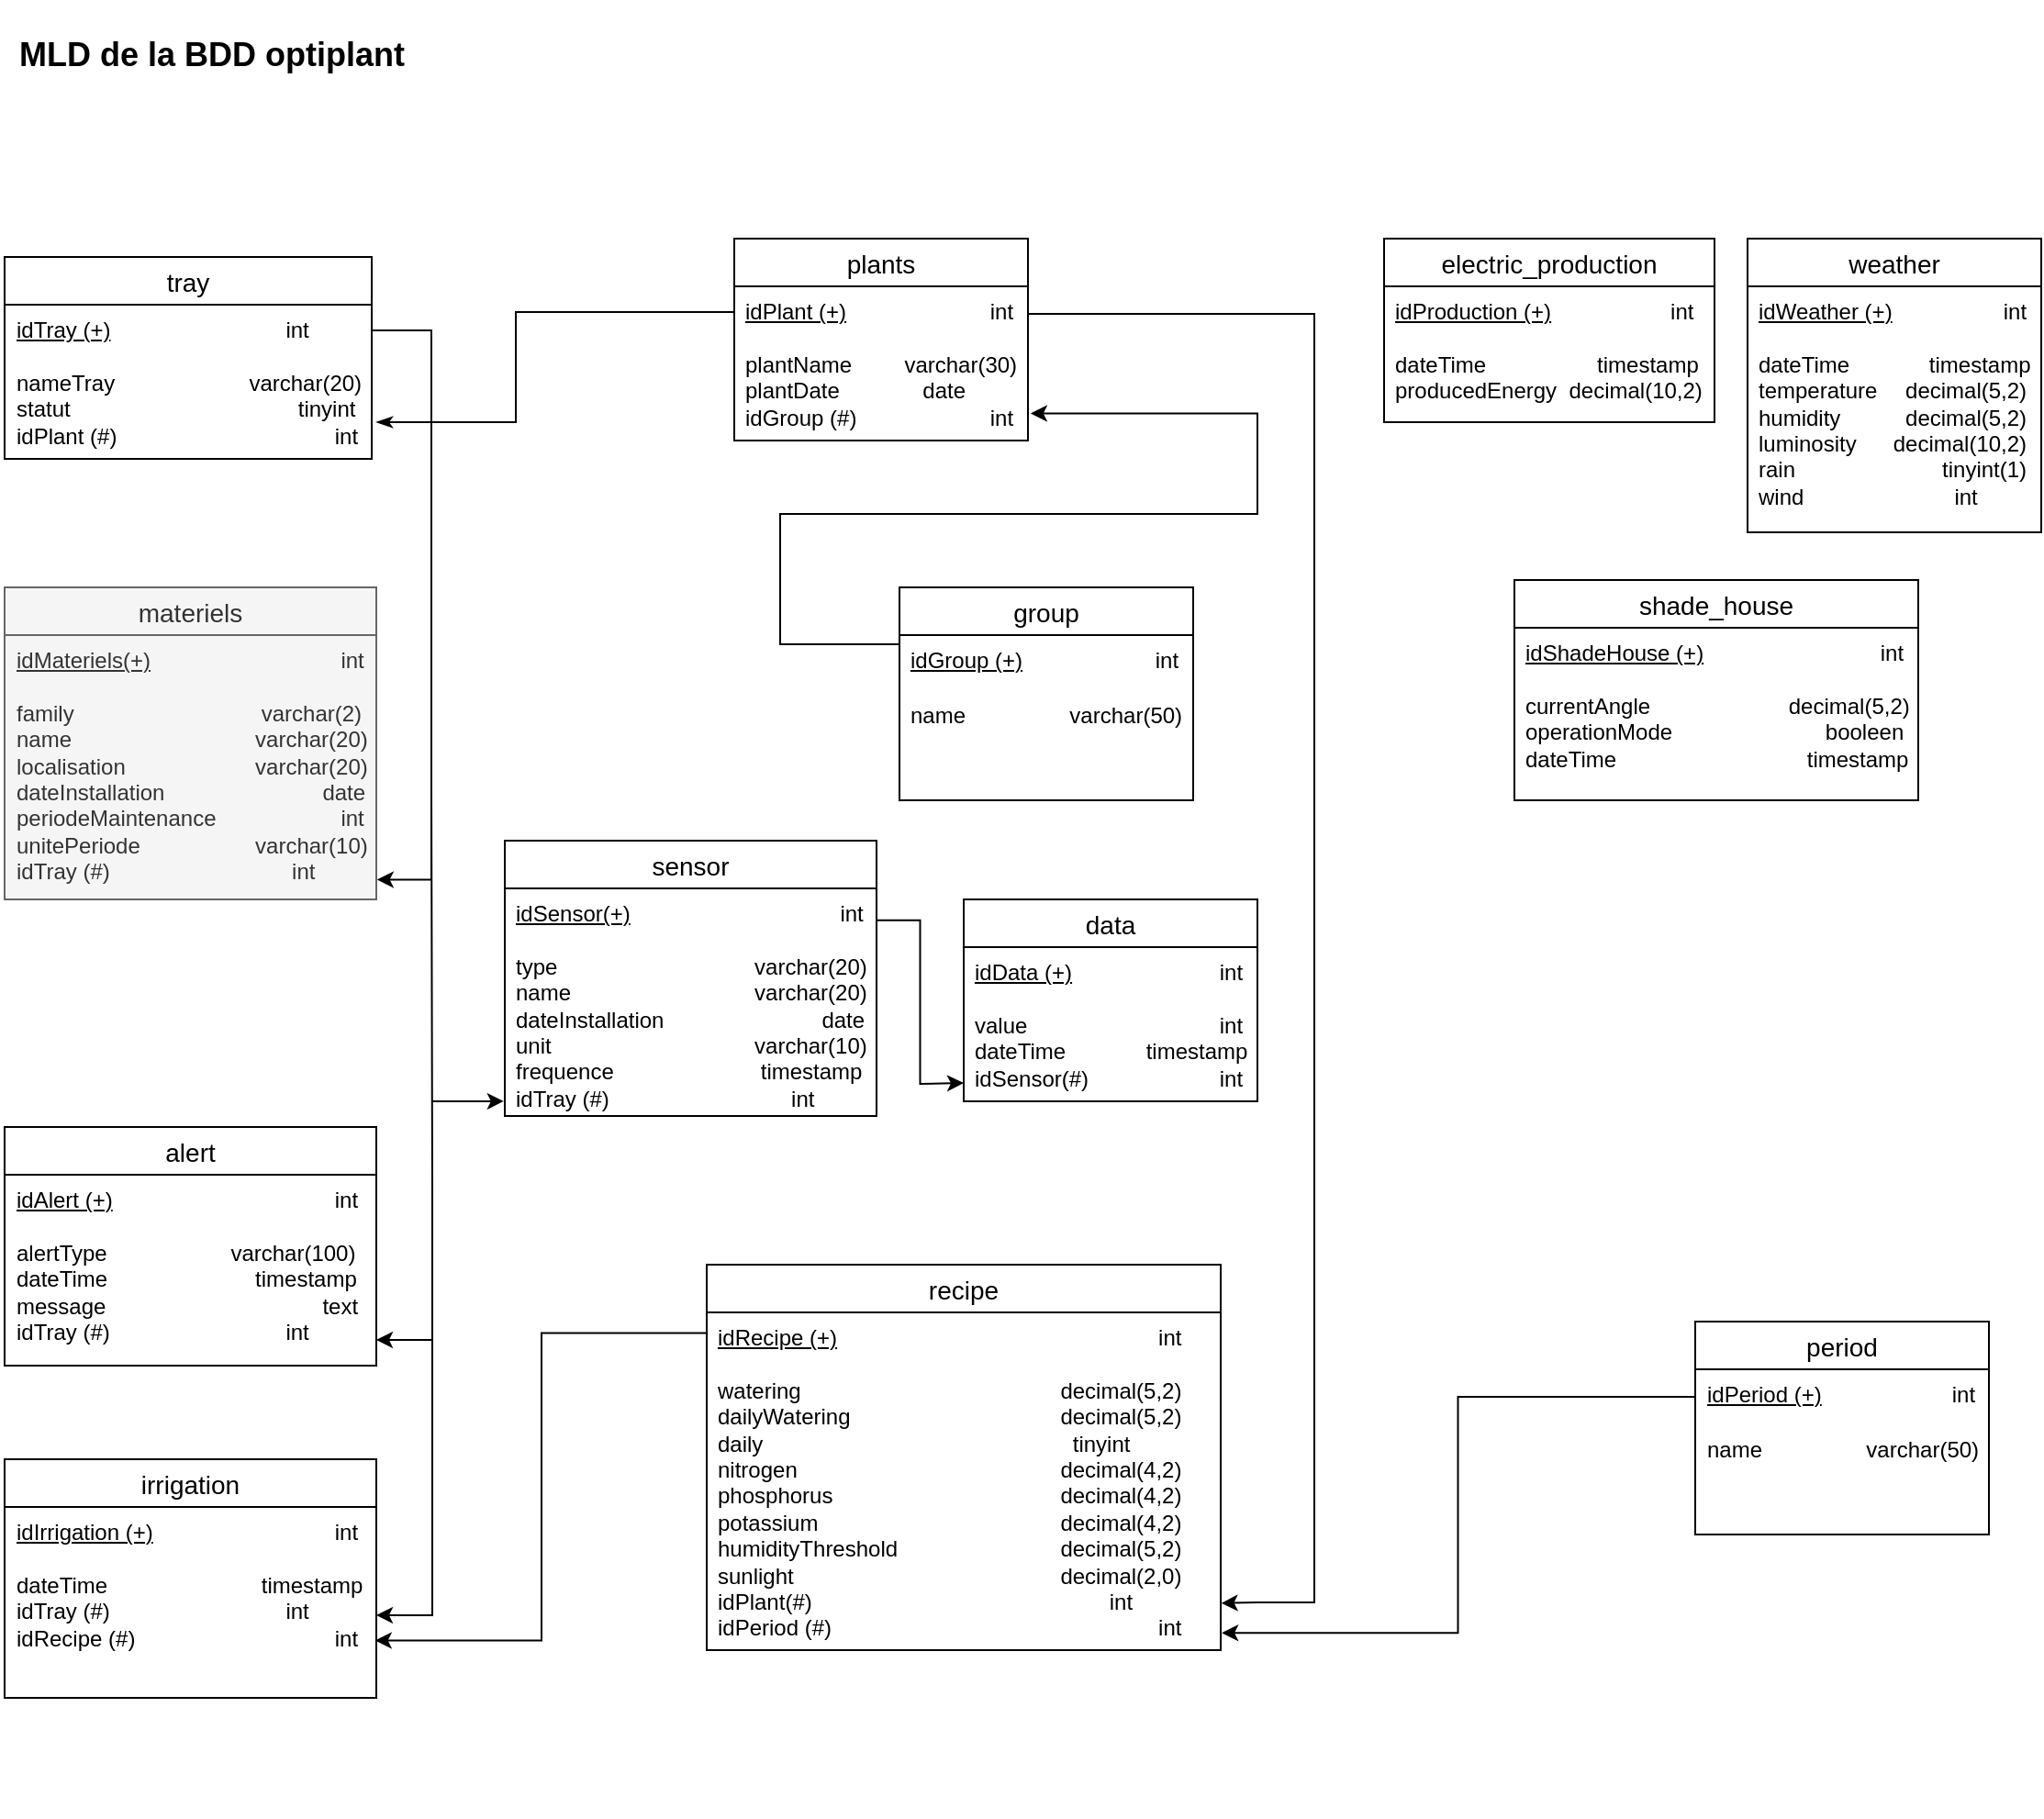 <mxfile version="26.0.16">
  <diagram id="C5RBs43oDa-KdzZeNtuy" name="Page-1">
    <mxGraphModel dx="1838" dy="907" grid="1" gridSize="10" guides="1" tooltips="1" connect="1" arrows="1" fold="1" page="1" pageScale="1" pageWidth="1169" pageHeight="1654" math="0" shadow="0">
      <root>
        <mxCell id="WIyWlLk6GJQsqaUBKTNV-0" />
        <mxCell id="WIyWlLk6GJQsqaUBKTNV-1" parent="WIyWlLk6GJQsqaUBKTNV-0" />
        <mxCell id="0RJFwm6MSFstVG_xr5MZ-1" value="tray" style="swimlane;fontStyle=0;childLayout=stackLayout;horizontal=1;startSize=26;horizontalStack=0;resizeParent=1;resizeParentMax=0;resizeLast=0;collapsible=1;marginBottom=0;align=center;fontSize=14;" parent="WIyWlLk6GJQsqaUBKTNV-1" vertex="1">
          <mxGeometry x="17.5" y="140" width="200" height="110" as="geometry" />
        </mxCell>
        <mxCell id="0RJFwm6MSFstVG_xr5MZ-2" value="&lt;div&gt;&lt;u&gt;idTray (+)&lt;/u&gt;&lt;span style=&quot;white-space: pre;&quot;&gt;&#x9;&lt;/span&gt;&lt;span style=&quot;white-space: pre;&quot;&gt;&#x9;&lt;/span&gt;&lt;span style=&quot;white-space: pre;&quot;&gt;&#x9;&lt;/span&gt;&amp;nbsp;&amp;nbsp;&amp;nbsp;&amp;nbsp;&amp;nbsp;&amp;nbsp;&amp;nbsp;&amp;nbsp;&amp;nbsp; &amp;nbsp; int&lt;br&gt;&lt;/div&gt;&lt;div&gt;&lt;br&gt;&lt;/div&gt;&lt;div&gt;nameTray&lt;span style=&quot;white-space: pre;&quot;&gt;&lt;span style=&quot;white-space: pre;&quot;&gt;&#x9;&lt;/span&gt;              varchar(20)&lt;/span&gt;&lt;/div&gt;&lt;div&gt;&lt;span style=&quot;white-space: pre;&quot;&gt;statut&lt;span style=&quot;white-space: pre;&quot;&gt;&#x9;&lt;/span&gt;&lt;span style=&quot;white-space: pre;&quot;&gt;&#x9;&lt;/span&gt;&lt;span style=&quot;white-space: pre;&quot;&gt;&#x9;&lt;/span&gt;              tinyint&lt;br&gt;&lt;/span&gt;&lt;/div&gt;&lt;div&gt;idPlant (#)&lt;span style=&quot;white-space: pre;&quot;&gt;&#x9;&lt;/span&gt;&lt;span style=&quot;white-space: pre;&quot;&gt;&#x9;&lt;/span&gt;&lt;span style=&quot;white-space: pre;&quot;&gt;&#x9;&lt;/span&gt;&lt;span style=&quot;white-space: pre;&quot;&gt;&#x9;&lt;/span&gt;&amp;nbsp;&amp;nbsp;&amp;nbsp; int&lt;br&gt;&lt;/div&gt;&lt;div&gt;&lt;br&gt;&lt;/div&gt;" style="text;strokeColor=none;fillColor=none;spacingLeft=4;spacingRight=4;overflow=hidden;rotatable=0;points=[[0,0.5],[1,0.5]];portConstraint=eastwest;fontSize=12;whiteSpace=wrap;html=1;" parent="0RJFwm6MSFstVG_xr5MZ-1" vertex="1">
          <mxGeometry y="26" width="200" height="84" as="geometry" />
        </mxCell>
        <mxCell id="0RJFwm6MSFstVG_xr5MZ-3" value="plants" style="swimlane;fontStyle=0;childLayout=stackLayout;horizontal=1;startSize=26;horizontalStack=0;resizeParent=1;resizeParentMax=0;resizeLast=0;collapsible=1;marginBottom=0;align=center;fontSize=14;" parent="WIyWlLk6GJQsqaUBKTNV-1" vertex="1">
          <mxGeometry x="415" y="130" width="160" height="110" as="geometry">
            <mxRectangle x="380" y="360" width="90" height="30" as="alternateBounds" />
          </mxGeometry>
        </mxCell>
        <mxCell id="0RJFwm6MSFstVG_xr5MZ-4" value="&lt;div&gt;&lt;u&gt;idPlant (+)&lt;/u&gt;&lt;span style=&quot;white-space: pre;&quot;&gt;&#x9;&lt;/span&gt;&lt;span style=&quot;white-space: pre;&quot;&gt;&#x9;&lt;/span&gt;&lt;span style=&quot;white-space: pre;&quot;&gt;&#x9;&lt;/span&gt;int&lt;u&gt;&lt;br&gt;&lt;/u&gt;&lt;/div&gt;&lt;div&gt;&lt;br&gt;&lt;/div&gt;&lt;div&gt;plantName&lt;span style=&quot;white-space: pre;&quot;&gt;&#x9;&lt;/span&gt;&amp;nbsp; &lt;span style=&quot;white-space: pre;&quot;&gt;varchar(30)&lt;/span&gt;&lt;/div&gt;&lt;div&gt;plantDate&lt;span style=&quot;white-space: pre;&quot;&gt;&#x9;&lt;/span&gt;&lt;span style=&quot;white-space: pre;&quot;&gt;&#x9;&lt;/span&gt;&amp;nbsp;&amp;nbsp;&amp;nbsp;&amp;nbsp; date&lt;/div&gt;&lt;div&gt;idGroup (#)&lt;span style=&quot;white-space: pre;&quot;&gt;&#x9;&lt;/span&gt;&amp;nbsp;&amp;nbsp;&amp;nbsp;&amp;nbsp;&amp;nbsp;&amp;nbsp; &lt;span style=&quot;white-space: pre;&quot;&gt;&#x9;&lt;/span&gt;&amp;nbsp;&amp;nbsp;&amp;nbsp;&amp;nbsp;&amp;nbsp;&amp;nbsp;&amp;nbsp; int&lt;/div&gt;" style="text;strokeColor=none;fillColor=none;spacingLeft=4;spacingRight=4;overflow=hidden;rotatable=0;points=[[0,0.5],[1,0.5]];portConstraint=eastwest;fontSize=12;whiteSpace=wrap;html=1;" parent="0RJFwm6MSFstVG_xr5MZ-3" vertex="1">
          <mxGeometry y="26" width="160" height="84" as="geometry" />
        </mxCell>
        <mxCell id="0RJFwm6MSFstVG_xr5MZ-5" value="" style="endArrow=classicThin;html=1;rounded=0;endFill=1;edgeStyle=orthogonalEdgeStyle;" parent="WIyWlLk6GJQsqaUBKTNV-1" edge="1">
          <mxGeometry relative="1" as="geometry">
            <mxPoint x="415" y="170" as="sourcePoint" />
            <mxPoint x="220" y="230" as="targetPoint" />
            <Array as="points">
              <mxPoint x="296" y="170" />
              <mxPoint x="296" y="230" />
              <mxPoint x="230" y="230" />
            </Array>
          </mxGeometry>
        </mxCell>
        <mxCell id="0RJFwm6MSFstVG_xr5MZ-22" value="alert" style="swimlane;fontStyle=0;childLayout=stackLayout;horizontal=1;startSize=26;horizontalStack=0;resizeParent=1;resizeParentMax=0;resizeLast=0;collapsible=1;marginBottom=0;align=center;fontSize=14;" parent="WIyWlLk6GJQsqaUBKTNV-1" vertex="1">
          <mxGeometry x="17.5" y="614" width="202.5" height="130" as="geometry" />
        </mxCell>
        <mxCell id="0RJFwm6MSFstVG_xr5MZ-23" value="&lt;div&gt;&lt;u&gt;idAlert (+)&lt;/u&gt;&lt;span style=&quot;white-space: pre;&quot;&gt;&#x9;&lt;/span&gt;&lt;span style=&quot;white-space: pre;&quot;&gt;&#x9;&lt;/span&gt;&lt;span style=&quot;white-space: pre;&quot;&gt;&#x9;&lt;/span&gt;&lt;span style=&quot;white-space: pre;&quot;&gt;&#x9;&lt;/span&gt;&amp;nbsp;&amp;nbsp;&amp;nbsp; int&lt;/div&gt;&lt;div&gt;&lt;br&gt;&lt;/div&gt;&lt;div&gt;alertType&lt;span style=&quot;white-space: pre;&quot;&gt;&#x9;&lt;/span&gt;&lt;span style=&quot;white-space: pre;&quot;&gt;&#x9;&lt;/span&gt;&amp;nbsp;&amp;nbsp;&amp;nbsp;&amp;nbsp;&amp;nbsp;&amp;nbsp;&amp;nbsp;&amp;nbsp;&amp;nbsp;&amp;nbsp; varchar(100)&lt;/div&gt;&lt;div&gt;dateTime&lt;span style=&quot;white-space: pre;&quot;&gt;&#x9;&lt;/span&gt;&lt;span style=&quot;white-space: pre;&quot;&gt;&#x9;&lt;/span&gt;&lt;span style=&quot;white-space: pre;&quot;&gt;&#x9;&lt;/span&gt;&amp;nbsp;&amp;nbsp;&amp;nbsp;&amp;nbsp;&amp;nbsp;&amp;nbsp; timestamp&lt;/div&gt;&lt;div&gt;message&lt;span style=&quot;white-space: pre;&quot;&gt;&#x9;&lt;/span&gt;&lt;span style=&quot;white-space: pre;&quot;&gt;&#x9;&lt;/span&gt;&lt;span style=&quot;white-space: pre;&quot;&gt;&#x9;&lt;/span&gt;&lt;span style=&quot;white-space: pre;&quot;&gt;&#x9;&lt;/span&gt;&amp;nbsp;&amp;nbsp;&amp;nbsp;&amp;nbsp; &amp;nbsp; &amp;nbsp;&amp;nbsp; text&lt;/div&gt;&lt;div&gt;&lt;div&gt;idTray (#)&lt;span style=&quot;white-space: pre;&quot;&gt;&#x9;&lt;/span&gt;&lt;span style=&quot;white-space: pre;&quot;&gt;&#x9;&lt;/span&gt;&lt;span style=&quot;white-space: pre;&quot;&gt;&#x9;&lt;/span&gt;&lt;span style=&quot;white-space: pre;&quot;&gt;&#x9;&lt;/span&gt;&amp;nbsp;&amp;nbsp;&amp;nbsp; int&lt;/div&gt;&lt;/div&gt;" style="text;strokeColor=none;fillColor=none;spacingLeft=4;spacingRight=4;overflow=hidden;rotatable=0;points=[[0,0.5],[1,0.5]];portConstraint=eastwest;fontSize=12;whiteSpace=wrap;html=1;" parent="0RJFwm6MSFstVG_xr5MZ-22" vertex="1">
          <mxGeometry y="26" width="202.5" height="104" as="geometry" />
        </mxCell>
        <mxCell id="0RJFwm6MSFstVG_xr5MZ-30" value="group" style="swimlane;fontStyle=0;childLayout=stackLayout;horizontal=1;startSize=26;horizontalStack=0;resizeParent=1;resizeParentMax=0;resizeLast=0;collapsible=1;marginBottom=0;align=center;fontSize=14;" parent="WIyWlLk6GJQsqaUBKTNV-1" vertex="1">
          <mxGeometry x="505" y="320" width="160" height="116" as="geometry">
            <mxRectangle x="380" y="360" width="90" height="30" as="alternateBounds" />
          </mxGeometry>
        </mxCell>
        <mxCell id="0RJFwm6MSFstVG_xr5MZ-31" value="&lt;u&gt;idGroup (+)&lt;/u&gt;&lt;span style=&quot;white-space: pre;&quot;&gt;&#x9;&lt;/span&gt;&lt;span style=&quot;white-space: pre;&quot;&gt;&#x9;&lt;/span&gt;&lt;span style=&quot;white-space: pre;&quot;&gt;&#x9;&lt;/span&gt;int&lt;u&gt;&lt;br&gt;&lt;/u&gt;" style="text;strokeColor=none;fillColor=none;spacingLeft=4;spacingRight=4;overflow=hidden;rotatable=0;points=[[0,0.5],[1,0.5]];portConstraint=eastwest;fontSize=12;whiteSpace=wrap;html=1;" parent="0RJFwm6MSFstVG_xr5MZ-30" vertex="1">
          <mxGeometry y="26" width="160" height="30" as="geometry" />
        </mxCell>
        <mxCell id="0RJFwm6MSFstVG_xr5MZ-32" value="name&lt;span style=&quot;white-space: pre;&quot;&gt;&#x9;&lt;/span&gt;&lt;span style=&quot;white-space: pre;&quot;&gt;&#x9;&lt;/span&gt;&amp;nbsp; varchar(50)" style="text;strokeColor=none;fillColor=none;spacingLeft=4;spacingRight=4;overflow=hidden;rotatable=0;points=[[0,0.5],[1,0.5]];portConstraint=eastwest;fontSize=12;whiteSpace=wrap;html=1;" parent="0RJFwm6MSFstVG_xr5MZ-30" vertex="1">
          <mxGeometry y="56" width="160" height="30" as="geometry" />
        </mxCell>
        <mxCell id="0RJFwm6MSFstVG_xr5MZ-33" value="&amp;nbsp;" style="text;strokeColor=none;fillColor=none;spacingLeft=4;spacingRight=4;overflow=hidden;rotatable=0;points=[[0,0.5],[1,0.5]];portConstraint=eastwest;fontSize=12;whiteSpace=wrap;html=1;" parent="0RJFwm6MSFstVG_xr5MZ-30" vertex="1">
          <mxGeometry y="86" width="160" height="30" as="geometry" />
        </mxCell>
        <mxCell id="0RJFwm6MSFstVG_xr5MZ-38" value="&amp;nbsp;" style="text;strokeColor=none;fillColor=none;spacingLeft=4;spacingRight=4;overflow=hidden;rotatable=0;points=[[0,0.5],[1,0.5]];portConstraint=eastwest;fontSize=12;whiteSpace=wrap;html=1;" parent="WIyWlLk6GJQsqaUBKTNV-1" vertex="1">
          <mxGeometry x="967" y="608" width="160" height="30" as="geometry" />
        </mxCell>
        <mxCell id="0RJFwm6MSFstVG_xr5MZ-42" value="period" style="swimlane;fontStyle=0;childLayout=stackLayout;horizontal=1;startSize=26;horizontalStack=0;resizeParent=1;resizeParentMax=0;resizeLast=0;collapsible=1;marginBottom=0;align=center;fontSize=14;" parent="WIyWlLk6GJQsqaUBKTNV-1" vertex="1">
          <mxGeometry x="938.5" y="720" width="160" height="116" as="geometry">
            <mxRectangle x="380" y="360" width="90" height="30" as="alternateBounds" />
          </mxGeometry>
        </mxCell>
        <mxCell id="0RJFwm6MSFstVG_xr5MZ-43" value="&lt;u&gt;idPeriod (+)&lt;/u&gt;&lt;span style=&quot;white-space: pre;&quot;&gt;&#x9;&lt;/span&gt;&lt;span style=&quot;white-space: pre;&quot;&gt;&#x9;&lt;/span&gt;&lt;span style=&quot;white-space: pre;&quot;&gt;&#x9;&lt;/span&gt;int" style="text;strokeColor=none;fillColor=none;spacingLeft=4;spacingRight=4;overflow=hidden;rotatable=0;points=[[0,0.5],[1,0.5]];portConstraint=eastwest;fontSize=12;whiteSpace=wrap;html=1;" parent="0RJFwm6MSFstVG_xr5MZ-42" vertex="1">
          <mxGeometry y="26" width="160" height="30" as="geometry" />
        </mxCell>
        <mxCell id="0RJFwm6MSFstVG_xr5MZ-44" value="name&lt;span style=&quot;white-space: pre;&quot;&gt;&#x9;&lt;/span&gt;&lt;span style=&quot;white-space: pre;&quot;&gt;&#x9;&lt;/span&gt;&lt;span style=&quot;white-space: pre;&quot;&gt;  varchar(50)&lt;/span&gt;&lt;span style=&quot;white-space: pre;&quot;&gt;&#x9;&lt;/span&gt;" style="text;strokeColor=none;fillColor=none;spacingLeft=4;spacingRight=4;overflow=hidden;rotatable=0;points=[[0,0.5],[1,0.5]];portConstraint=eastwest;fontSize=12;whiteSpace=wrap;html=1;" parent="0RJFwm6MSFstVG_xr5MZ-42" vertex="1">
          <mxGeometry y="56" width="160" height="30" as="geometry" />
        </mxCell>
        <mxCell id="0RJFwm6MSFstVG_xr5MZ-45" value="&amp;nbsp;" style="text;strokeColor=none;fillColor=none;spacingLeft=4;spacingRight=4;overflow=hidden;rotatable=0;points=[[0,0.5],[1,0.5]];portConstraint=eastwest;fontSize=12;whiteSpace=wrap;html=1;" parent="0RJFwm6MSFstVG_xr5MZ-42" vertex="1">
          <mxGeometry y="86" width="160" height="30" as="geometry" />
        </mxCell>
        <mxCell id="0RJFwm6MSFstVG_xr5MZ-46" value="irrigation" style="swimlane;fontStyle=0;childLayout=stackLayout;horizontal=1;startSize=26;horizontalStack=0;resizeParent=1;resizeParentMax=0;resizeLast=0;collapsible=1;marginBottom=0;align=center;fontSize=14;" parent="WIyWlLk6GJQsqaUBKTNV-1" vertex="1">
          <mxGeometry x="17.5" y="795" width="202.5" height="130" as="geometry" />
        </mxCell>
        <mxCell id="0RJFwm6MSFstVG_xr5MZ-77" style="edgeStyle=orthogonalEdgeStyle;rounded=0;orthogonalLoop=1;jettySize=auto;html=1;endArrow=none;startFill=0;" parent="0RJFwm6MSFstVG_xr5MZ-46" edge="1">
          <mxGeometry relative="1" as="geometry">
            <mxPoint x="232.5" y="-365" as="targetPoint" />
            <mxPoint x="212.5" y="85" as="sourcePoint" />
            <Array as="points">
              <mxPoint x="233" y="85" />
              <mxPoint x="233" y="-148" />
              <mxPoint x="233" y="-148" />
            </Array>
          </mxGeometry>
        </mxCell>
        <mxCell id="0RJFwm6MSFstVG_xr5MZ-47" value="&lt;div&gt;&lt;u&gt;idIrrigation (+)&lt;/u&gt;&lt;span style=&quot;white-space: pre;&quot;&gt;&#x9;&lt;/span&gt;&lt;span style=&quot;white-space: pre;&quot;&gt;&#x9;&lt;/span&gt;&lt;span style=&quot;white-space: pre;&quot;&gt;&#x9;&lt;/span&gt;&lt;span style=&quot;white-space: pre;&quot;&gt;&#x9;&lt;/span&gt;&amp;nbsp;&amp;nbsp;&amp;nbsp; int&lt;/div&gt;&lt;div&gt;&lt;br&gt;&lt;/div&gt;&lt;div&gt;dateTime&lt;span style=&quot;white-space: pre;&quot;&gt;&#x9;&lt;/span&gt;&lt;span style=&quot;white-space: pre;&quot;&gt;&#x9;&lt;/span&gt;&lt;span style=&quot;white-space: pre;&quot;&gt;&#x9;&lt;/span&gt;&amp;nbsp;&amp;nbsp; &lt;span style=&quot;white-space: pre;&quot;&gt;&#x9;&lt;/span&gt;timestamp&lt;/div&gt;&lt;div&gt;&lt;div&gt;idTray (#)&lt;span style=&quot;white-space: pre;&quot;&gt;&#x9;&lt;/span&gt;&lt;span style=&quot;white-space: pre;&quot;&gt;&#x9;&lt;/span&gt;&lt;span style=&quot;white-space: pre;&quot;&gt;&#x9;&lt;/span&gt;&lt;span style=&quot;white-space: pre;&quot;&gt;&#x9;&lt;/span&gt;&amp;nbsp;&amp;nbsp;&amp;nbsp; int&lt;/div&gt;&lt;div&gt;&lt;div&gt;idRecipe (#)&lt;span style=&quot;white-space: pre;&quot;&gt;&#x9;&lt;/span&gt;&lt;span style=&quot;white-space: pre;&quot;&gt;&#x9;&lt;/span&gt;&lt;span style=&quot;white-space: pre;&quot;&gt;&#x9;&lt;/span&gt;&lt;span style=&quot;white-space: pre;&quot;&gt;&#x9;&lt;/span&gt;&amp;nbsp;&amp;nbsp;&amp;nbsp; int&lt;/div&gt;&lt;/div&gt;&lt;/div&gt;&lt;div&gt;&lt;br&gt;&lt;/div&gt;" style="text;strokeColor=none;fillColor=none;spacingLeft=4;spacingRight=4;overflow=hidden;rotatable=0;points=[[0,0.5],[1,0.5]];portConstraint=eastwest;fontSize=12;whiteSpace=wrap;html=1;" parent="0RJFwm6MSFstVG_xr5MZ-46" vertex="1">
          <mxGeometry y="26" width="202.5" height="104" as="geometry" />
        </mxCell>
        <mxCell id="0RJFwm6MSFstVG_xr5MZ-64" value="&lt;h2&gt;MLD de la BDD optiplant &lt;br&gt;&lt;/h2&gt;" style="text;html=1;align=center;verticalAlign=middle;resizable=0;points=[];autosize=1;strokeColor=none;fillColor=none;" parent="WIyWlLk6GJQsqaUBKTNV-1" vertex="1">
          <mxGeometry x="15" width="230" height="60" as="geometry" />
        </mxCell>
        <mxCell id="0RJFwm6MSFstVG_xr5MZ-65" value="weather" style="swimlane;fontStyle=0;childLayout=stackLayout;horizontal=1;startSize=26;horizontalStack=0;resizeParent=1;resizeParentMax=0;resizeLast=0;collapsible=1;marginBottom=0;align=center;fontSize=14;" parent="WIyWlLk6GJQsqaUBKTNV-1" vertex="1">
          <mxGeometry x="967" y="130" width="160" height="160" as="geometry" />
        </mxCell>
        <mxCell id="0RJFwm6MSFstVG_xr5MZ-66" value="&lt;div&gt;&lt;u&gt;idWeather (+)&lt;/u&gt;&lt;span style=&quot;white-space: pre;&quot;&gt;&#x9;&lt;/span&gt;&lt;span style=&quot;white-space: pre;&quot;&gt;&#x9;&lt;/span&gt;&lt;span style=&quot;white-space: pre;&quot;&gt;&#x9;&lt;/span&gt;int&lt;/div&gt;&lt;div&gt;&lt;br&gt;&lt;/div&gt;&lt;div&gt;dateTime&amp;nbsp;&amp;nbsp;&amp;nbsp;&amp;nbsp;&amp;nbsp;&amp;nbsp; &lt;span style=&quot;white-space: pre;&quot;&gt;      timestamp&lt;/span&gt;&lt;/div&gt;&lt;div&gt;temperature&lt;span style=&quot;white-space: pre;&quot;&gt;&#x9;&lt;/span&gt;decimal(5,2)&lt;/div&gt;&lt;div&gt;humidity&lt;span style=&quot;white-space: pre;&quot;&gt;&#x9;&lt;/span&gt;&lt;span style=&quot;white-space: pre;&quot;&gt;&#x9;&lt;/span&gt;decimal(5,2)&lt;br&gt;&lt;/div&gt;&lt;div&gt;luminosity&amp;nbsp;&amp;nbsp;&amp;nbsp;&amp;nbsp;&amp;nbsp; decimal(10,2)&lt;br&gt;rain&lt;span style=&quot;white-space: pre;&quot;&gt;&#x9;&lt;/span&gt;&lt;span style=&quot;white-space: pre;&quot;&gt;&#x9;&lt;/span&gt;&lt;span style=&quot;white-space: pre;&quot;&gt;&#x9;&lt;/span&gt;&amp;nbsp;&amp;nbsp;&amp;nbsp;&amp;nbsp;&amp;nbsp; tinyint(1)&lt;br&gt;&lt;/div&gt;&lt;div&gt;wind&lt;span style=&quot;white-space: pre;&quot;&gt;&#x9;&lt;/span&gt;&lt;span style=&quot;white-space: pre;&quot;&gt;&#x9;&lt;/span&gt;&lt;span style=&quot;white-space: pre;&quot;&gt;&#x9;&lt;/span&gt;&amp;nbsp;&amp;nbsp;&amp;nbsp;&amp;nbsp;&amp;nbsp;&amp;nbsp;&amp;nbsp; int&lt;br&gt;&lt;/div&gt;" style="text;strokeColor=none;fillColor=none;spacingLeft=4;spacingRight=4;overflow=hidden;rotatable=0;points=[[0,0.5],[1,0.5]];portConstraint=eastwest;fontSize=12;whiteSpace=wrap;html=1;" parent="0RJFwm6MSFstVG_xr5MZ-65" vertex="1">
          <mxGeometry y="26" width="160" height="134" as="geometry" />
        </mxCell>
        <mxCell id="0RJFwm6MSFstVG_xr5MZ-67" value="electric_production" style="swimlane;fontStyle=0;childLayout=stackLayout;horizontal=1;startSize=26;horizontalStack=0;resizeParent=1;resizeParentMax=0;resizeLast=0;collapsible=1;marginBottom=0;align=center;fontSize=14;" parent="WIyWlLk6GJQsqaUBKTNV-1" vertex="1">
          <mxGeometry x="769" y="130" width="180" height="100" as="geometry" />
        </mxCell>
        <mxCell id="0RJFwm6MSFstVG_xr5MZ-68" value="&lt;div&gt;&lt;u&gt;idProduction (+)&lt;/u&gt;&lt;span style=&quot;white-space: pre;&quot;&gt;&#x9;&lt;/span&gt;&lt;span style=&quot;white-space: pre;&quot;&gt;&#x9;    &lt;/span&gt; int&lt;u&gt;&lt;br&gt;&lt;/u&gt;&lt;/div&gt;&lt;div&gt;&lt;br&gt;&lt;/div&gt;&lt;div&gt;dateTime&lt;span style=&quot;white-space: pre;&quot;&gt;&#x9;&lt;/span&gt;&lt;span style=&quot;white-space: pre;&quot;&gt;&#x9;    &lt;/span&gt;&lt;span style=&quot;white-space: pre;&quot;&gt;&#x9; &lt;/span&gt;timestamp&lt;/div&gt;&lt;div&gt;producedEnergy&amp;nbsp; decimal(10,2)&lt;br&gt;&lt;/div&gt;" style="text;strokeColor=none;fillColor=none;spacingLeft=4;spacingRight=4;overflow=hidden;rotatable=0;points=[[0,0.5],[1,0.5]];portConstraint=eastwest;fontSize=12;whiteSpace=wrap;html=1;" parent="0RJFwm6MSFstVG_xr5MZ-67" vertex="1">
          <mxGeometry y="26" width="180" height="74" as="geometry" />
        </mxCell>
        <mxCell id="0RJFwm6MSFstVG_xr5MZ-70" style="edgeStyle=orthogonalEdgeStyle;rounded=0;orthogonalLoop=1;jettySize=auto;html=1;exitX=1;exitY=0.121;exitDx=0;exitDy=0;exitPerimeter=0;entryX=1.002;entryY=0.925;entryDx=0;entryDy=0;entryPerimeter=0;" parent="WIyWlLk6GJQsqaUBKTNV-1" source="0RJFwm6MSFstVG_xr5MZ-2" target="0RJFwm6MSFstVG_xr5MZ-95" edge="1">
          <mxGeometry relative="1" as="geometry">
            <mxPoint x="230" y="480" as="targetPoint" />
            <mxPoint x="220" y="170" as="sourcePoint" />
            <Array as="points">
              <mxPoint x="217" y="180" />
              <mxPoint x="250" y="180" />
              <mxPoint x="250" y="479" />
            </Array>
          </mxGeometry>
        </mxCell>
        <mxCell id="0RJFwm6MSFstVG_xr5MZ-78" value="" style="endArrow=classic;html=1;rounded=0;entryX=1;entryY=0.5;entryDx=0;entryDy=0;" parent="WIyWlLk6GJQsqaUBKTNV-1" edge="1">
          <mxGeometry width="50" height="50" relative="1" as="geometry">
            <mxPoint x="240" y="880" as="sourcePoint" />
            <mxPoint x="220" y="880" as="targetPoint" />
          </mxGeometry>
        </mxCell>
        <mxCell id="0RJFwm6MSFstVG_xr5MZ-79" style="edgeStyle=orthogonalEdgeStyle;rounded=0;orthogonalLoop=1;jettySize=auto;html=1;exitX=0.002;exitY=0.061;exitDx=0;exitDy=0;entryX=0.997;entryY=0.699;entryDx=0;entryDy=0;entryPerimeter=0;exitPerimeter=0;" parent="WIyWlLk6GJQsqaUBKTNV-1" source="0RJFwm6MSFstVG_xr5MZ-53" target="0RJFwm6MSFstVG_xr5MZ-47" edge="1">
          <mxGeometry relative="1" as="geometry">
            <mxPoint x="190" y="900" as="targetPoint" />
          </mxGeometry>
        </mxCell>
        <mxCell id="0RJFwm6MSFstVG_xr5MZ-82" style="edgeStyle=orthogonalEdgeStyle;rounded=0;orthogonalLoop=1;jettySize=auto;html=1;exitX=0;exitY=0.5;exitDx=0;exitDy=0;entryX=1.009;entryY=0.824;entryDx=0;entryDy=0;entryPerimeter=0;" parent="WIyWlLk6GJQsqaUBKTNV-1" source="0RJFwm6MSFstVG_xr5MZ-31" target="0RJFwm6MSFstVG_xr5MZ-4" edge="1">
          <mxGeometry relative="1" as="geometry">
            <Array as="points">
              <mxPoint x="440" y="351" />
              <mxPoint x="440" y="280" />
              <mxPoint x="700" y="280" />
              <mxPoint x="700" y="225" />
            </Array>
          </mxGeometry>
        </mxCell>
        <mxCell id="0RJFwm6MSFstVG_xr5MZ-87" value="" style="endArrow=classic;html=1;rounded=0;entryX=1;entryY=0.865;entryDx=0;entryDy=0;entryPerimeter=0;" parent="WIyWlLk6GJQsqaUBKTNV-1" target="0RJFwm6MSFstVG_xr5MZ-23" edge="1">
          <mxGeometry width="50" height="50" relative="1" as="geometry">
            <mxPoint x="250" y="730" as="sourcePoint" />
            <mxPoint x="220" y="720" as="targetPoint" />
            <Array as="points">
              <mxPoint x="240" y="730" />
            </Array>
          </mxGeometry>
        </mxCell>
        <mxCell id="0RJFwm6MSFstVG_xr5MZ-88" value="" style="group" parent="WIyWlLk6GJQsqaUBKTNV-1" vertex="1" connectable="0">
          <mxGeometry x="400" y="689" width="280" height="301" as="geometry" />
        </mxCell>
        <mxCell id="0RJFwm6MSFstVG_xr5MZ-52" value="recipe" style="swimlane;fontStyle=0;childLayout=stackLayout;horizontal=1;startSize=26;horizontalStack=0;resizeParent=1;resizeParentMax=0;resizeLast=0;collapsible=1;marginBottom=0;align=center;fontSize=14;movable=1;resizable=1;rotatable=1;deletable=1;editable=1;locked=0;connectable=1;container=1;" parent="0RJFwm6MSFstVG_xr5MZ-88" vertex="1">
          <mxGeometry width="280" height="210.0" as="geometry">
            <mxRectangle x="380" y="360" width="90" height="30" as="alternateBounds" />
          </mxGeometry>
        </mxCell>
        <mxCell id="0RJFwm6MSFstVG_xr5MZ-53" value="&lt;div&gt;&lt;u&gt;idRecipe (+)&lt;/u&gt;&lt;span style=&quot;white-space: pre;&quot;&gt;&#x9;&lt;/span&gt;&lt;span style=&quot;white-space: pre;&quot;&gt;&#x9;&lt;/span&gt;&lt;span style=&quot;white-space: pre;&quot;&gt;&#x9;&lt;/span&gt;&lt;span style=&quot;white-space: pre;&quot;&gt;&#x9;&lt;/span&gt;&lt;span style=&quot;white-space: pre;&quot;&gt;&#x9;&lt;/span&gt;&lt;span style=&quot;white-space: pre;&quot;&gt;&#x9;&lt;/span&gt;&lt;span style=&quot;white-space: pre;&quot;&gt;&#x9;&lt;/span&gt;int&lt;/div&gt;&lt;div&gt;&lt;br&gt;&lt;/div&gt;&lt;div&gt;watering&lt;span style=&quot;white-space: pre;&quot;&gt;&#x9;&lt;/span&gt;&lt;span style=&quot;white-space: pre;&quot;&gt;&#x9;&lt;/span&gt;&lt;span style=&quot;white-space: pre;&quot;&gt;&#x9;&lt;/span&gt;&lt;span style=&quot;white-space: pre;&quot;&gt;&#x9;&lt;/span&gt;&lt;span style=&quot;white-space: pre;&quot;&gt;&#x9;&lt;/span&gt;&lt;span style=&quot;white-space: pre;&quot;&gt;&#x9;&lt;/span&gt;&lt;span style=&quot;white-space: pre;&quot;&gt;decimal(5,2)&lt;/span&gt;&lt;/div&gt;&lt;div&gt;&lt;div&gt;dailyWatering&lt;span style=&quot;white-space: pre;&quot;&gt;&#x9;&lt;/span&gt;&lt;span style=&quot;white-space: pre;&quot;&gt;&#x9;&lt;/span&gt;&lt;span style=&quot;white-space: pre;&quot;&gt;&#x9;&lt;/span&gt;&lt;span style=&quot;white-space: pre;&quot;&gt;&#x9;&lt;/span&gt;&lt;span style=&quot;white-space: pre;&quot;&gt;&#x9;&lt;/span&gt;decimal(5,2)&lt;/div&gt;&lt;div&gt;daily&lt;span style=&quot;white-space: pre;&quot;&gt;&#x9;&lt;/span&gt;&lt;span style=&quot;white-space: pre;&quot;&gt;&#x9;&lt;/span&gt;&lt;span style=&quot;white-space: pre;&quot;&gt;&#x9;&lt;/span&gt;&lt;span style=&quot;white-space: pre;&quot;&gt;&#x9;&lt;/span&gt;&lt;span style=&quot;white-space: pre;&quot;&gt;&#x9;&lt;/span&gt;&lt;span style=&quot;white-space: pre;&quot;&gt;&#x9;&lt;/span&gt;&lt;span style=&quot;white-space: pre;&quot;&gt;&#x9;&lt;/span&gt;&amp;nbsp; tinyint&lt;br&gt;nitrogen&lt;span style=&quot;white-space: pre;&quot;&gt;&#x9;&lt;/span&gt;&lt;span style=&quot;white-space: pre;&quot;&gt;&#x9;&lt;/span&gt;&lt;span style=&quot;white-space: pre;&quot;&gt;&#x9;&lt;/span&gt;&lt;span style=&quot;white-space: pre;&quot;&gt;&#x9;&lt;/span&gt;&lt;span style=&quot;white-space: pre;&quot;&gt;&#x9;&lt;/span&gt;&lt;span style=&quot;white-space: pre;&quot;&gt;&#x9;&lt;/span&gt;decimal(4,2)&lt;br&gt;phosphorus&lt;span style=&quot;white-space: pre;&quot;&gt;&#x9;&lt;/span&gt;&lt;span style=&quot;white-space: pre;&quot;&gt;&#x9;&lt;/span&gt;&lt;span style=&quot;white-space: pre;&quot;&gt;&#x9;&lt;/span&gt;&lt;span style=&quot;white-space: pre;&quot;&gt;&#x9;&lt;/span&gt;&lt;span style=&quot;white-space: pre;&quot;&gt;&#x9;&lt;/span&gt;decimal(4,2)&lt;br&gt;potassium&lt;span style=&quot;white-space: pre;&quot;&gt;&#x9;&lt;/span&gt;&lt;span style=&quot;white-space: pre;&quot;&gt;&#x9;&lt;/span&gt;&lt;span style=&quot;white-space: pre;&quot;&gt;&#x9;&lt;/span&gt;&lt;span style=&quot;white-space: pre;&quot;&gt;&#x9;&lt;/span&gt;&lt;span style=&quot;white-space: pre;&quot;&gt;&#x9;&lt;/span&gt;decimal(4,2)&lt;br&gt;humidityThreshold&lt;span style=&quot;white-space: pre;&quot;&gt;&#x9;&lt;/span&gt;&lt;span style=&quot;white-space: pre;&quot;&gt;&#x9;&lt;/span&gt;&lt;span style=&quot;white-space: pre;&quot;&gt;&#x9;&lt;/span&gt;&lt;span style=&quot;white-space: pre;&quot;&gt;&#x9;&lt;/span&gt;decimal(5,2)&lt;/div&gt;&lt;div&gt;sunlight&lt;span style=&quot;white-space: pre;&quot;&gt;&#x9;&lt;/span&gt;&lt;span style=&quot;white-space: pre;&quot;&gt;&#x9;&lt;/span&gt;&lt;span style=&quot;white-space: pre;&quot;&gt;&#x9;&lt;/span&gt;&lt;span style=&quot;white-space: pre;&quot;&gt;&#x9;&lt;/span&gt;&lt;span style=&quot;white-space: pre;&quot;&gt;&#x9;&lt;/span&gt;&lt;span style=&quot;white-space: pre;&quot;&gt;&#x9;&lt;/span&gt;&lt;span style=&quot;white-space: pre;&quot;&gt;&lt;/span&gt;decimal(2,0)&lt;div&gt;idPlant(#)&lt;span style=&quot;white-space: pre;&quot;&gt;&#x9;&lt;/span&gt;&lt;span style=&quot;white-space: pre;&quot;&gt;&#x9;&lt;/span&gt;&lt;span style=&quot;white-space: pre;&quot;&gt;&#x9;&lt;/span&gt;&lt;span style=&quot;white-space: pre;&quot;&gt;&#x9;&lt;/span&gt;&lt;span style=&quot;white-space: pre;&quot;&gt;&#x9;&lt;/span&gt;&lt;span style=&quot;white-space: pre;&quot;&gt;&#x9;&lt;/span&gt;&lt;span style=&quot;white-space: pre;&quot;&gt;&#x9;&lt;/span&gt;int&lt;/div&gt;&lt;div&gt;idPeriod (#)&lt;span style=&quot;white-space: pre;&quot;&gt;&#x9;&lt;/span&gt;&lt;span style=&quot;white-space: pre;&quot;&gt;&#x9;&lt;/span&gt;&lt;span style=&quot;white-space: pre;&quot;&gt;&#x9;&lt;/span&gt;&lt;span style=&quot;white-space: pre;&quot;&gt;&#x9;&lt;/span&gt;&lt;span style=&quot;white-space: pre;&quot;&gt;&#x9;&lt;/span&gt;&lt;span style=&quot;white-space: pre;&quot;&gt;&#x9;&lt;/span&gt;&lt;span style=&quot;white-space: pre;&quot;&gt;&#x9;&lt;/span&gt;int&lt;/div&gt;&lt;table data-uniqueid=&quot;1690266209&quot; class=&quot;table table-striped table-hover table-sm table_results data ajax w-auto&quot;&gt;&lt;thead&gt;&lt;tr&gt;&lt;th data-column=&quot;rationNPK&quot; class=&quot;draggable position-sticky text-end&quot;&gt;&lt;span style=&quot;font-weight: normal;&quot;&gt;&lt;br&gt;        &lt;br&gt;  &lt;/span&gt;&lt;/th&gt;  &lt;th data-column=&quot;azote&quot; class=&quot;draggable position-sticky text-end&quot;&gt;&lt;br&gt;&lt;br&gt;        &lt;br&gt;  &lt;/th&gt;  &lt;th data-column=&quot;tempsActivationAzote&quot; class=&quot;draggable position-sticky text-end&quot;&gt;&lt;br&gt;&lt;br&gt;        &lt;br&gt;  &lt;/th&gt;  &lt;th data-column=&quot;phosphore&quot; class=&quot;draggable position-sticky text-end&quot;&gt;&lt;br&gt;&lt;br&gt;        &lt;br&gt;  &lt;/th&gt;  &lt;th data-column=&quot;tempsActivationPhosphore&quot; class=&quot;draggable position-sticky text-end&quot;&gt;&lt;br&gt;&lt;br&gt;        &lt;br&gt;  &lt;/th&gt;  &lt;th data-column=&quot;potassium&quot; class=&quot;draggable position-sticky text-end&quot;&gt;&lt;br&gt;&lt;br&gt;        &lt;br&gt;  &lt;/th&gt;  &lt;th data-column=&quot;tempsActivationPotassium&quot; class=&quot;draggable position-sticky text-end&quot;&gt;&lt;br&gt;&lt;br&gt;        &lt;br&gt;  &lt;/th&gt;  &lt;th data-column=&quot;quantiteNutriment&quot; class=&quot;draggable position-sticky text-end&quot;&gt;&lt;br&gt;&lt;br&gt;        &lt;br&gt;  &lt;/th&gt;  &lt;th data-column=&quot;seuilHumidite&quot; class=&quot;draggable position-sticky text-end&quot;&gt;&lt;br&gt;&lt;br&gt;        &lt;br&gt;  &lt;/th&gt;      &lt;td colspan=&quot;4&quot; class=&quot;d-print-none&quot;&gt;&lt;br&gt;&lt;/td&gt;&lt;/tr&gt;&lt;/thead&gt;&lt;/table&gt;&lt;/div&gt;&lt;/div&gt;&lt;div&gt;&lt;br&gt;&lt;/div&gt;" style="text;strokeColor=none;fillColor=none;spacingLeft=4;spacingRight=4;overflow=hidden;rotatable=1;points=[[0,0.5],[1,0.5]];portConstraint=eastwest;fontSize=12;whiteSpace=wrap;html=1;movable=1;resizable=1;deletable=1;editable=1;locked=0;connectable=1;align=left;container=0;" parent="0RJFwm6MSFstVG_xr5MZ-52" vertex="1">
          <mxGeometry y="26" width="280" height="184.0" as="geometry" />
        </mxCell>
        <mxCell id="0RJFwm6MSFstVG_xr5MZ-89" value="shade_house" style="swimlane;fontStyle=0;childLayout=stackLayout;horizontal=1;startSize=26;horizontalStack=0;resizeParent=1;resizeParentMax=0;resizeLast=0;collapsible=1;marginBottom=0;align=center;fontSize=14;" parent="WIyWlLk6GJQsqaUBKTNV-1" vertex="1">
          <mxGeometry x="840" y="316" width="220" height="120" as="geometry" />
        </mxCell>
        <mxCell id="0RJFwm6MSFstVG_xr5MZ-90" value="&lt;div&gt;&lt;u&gt;idShadeHouse (+)&lt;/u&gt;&lt;span style=&quot;white-space: pre;&quot;&gt;&#x9;&lt;/span&gt;&lt;span style=&quot;white-space: pre;&quot;&gt;&#x9;&lt;/span&gt;&lt;span style=&quot;white-space: pre;&quot;&gt;&#x9;&lt;/span&gt;&lt;span style=&quot;white-space: pre;&quot;&gt;&#x9;&lt;/span&gt;&amp;nbsp; int&lt;u&gt;&lt;br&gt;&lt;/u&gt;&lt;/div&gt;&lt;div&gt;&lt;br&gt;&lt;/div&gt;&lt;div&gt;currentAngle&lt;span style=&quot;white-space: pre;&quot;&gt;&#x9;&lt;/span&gt;&lt;span style=&quot;white-space: pre;&quot;&gt;&#x9;&lt;/span&gt;&lt;span style=&quot;white-space: pre;&quot;&gt;&#x9;&lt;/span&gt;&amp;nbsp;&amp;nbsp; decimal(5,2)&lt;/div&gt;&lt;div&gt;operationMode &amp;nbsp; &amp;nbsp; &amp;nbsp; &amp;nbsp; &amp;nbsp; &amp;nbsp; &amp;nbsp;&amp;nbsp;&amp;nbsp;&amp;nbsp;&amp;nbsp;&amp;nbsp;&amp;nbsp;&amp;nbsp; &amp;nbsp;&amp;nbsp; booleen&lt;/div&gt;&lt;div&gt;dateTime&lt;span style=&quot;white-space: pre;&quot;&gt;&#x9;&lt;/span&gt;&lt;span style=&quot;white-space: pre;&quot;&gt;&#x9;&lt;/span&gt;&lt;span style=&quot;white-space: pre;&quot;&gt;&#x9;&lt;/span&gt;&lt;span style=&quot;white-space: pre;&quot;&gt;&#x9;&lt;/span&gt;&amp;nbsp;&amp;nbsp;&amp;nbsp;&amp;nbsp;&amp;nbsp; timestamp&lt;br&gt;&lt;/div&gt;" style="text;strokeColor=none;fillColor=none;spacingLeft=4;spacingRight=4;overflow=hidden;rotatable=0;points=[[0,0.5],[1,0.5]];portConstraint=eastwest;fontSize=12;whiteSpace=wrap;html=1;" parent="0RJFwm6MSFstVG_xr5MZ-89" vertex="1">
          <mxGeometry y="26" width="220" height="94" as="geometry" />
        </mxCell>
        <mxCell id="0RJFwm6MSFstVG_xr5MZ-94" value="materiels" style="swimlane;fontStyle=0;childLayout=stackLayout;horizontal=1;startSize=26;horizontalStack=0;resizeParent=1;resizeParentMax=0;resizeLast=0;collapsible=1;marginBottom=0;align=center;fontSize=14;fillColor=#f5f5f5;strokeColor=#666666;fontColor=#333333;" parent="WIyWlLk6GJQsqaUBKTNV-1" vertex="1">
          <mxGeometry x="17.5" y="320" width="202.5" height="170" as="geometry" />
        </mxCell>
        <mxCell id="0RJFwm6MSFstVG_xr5MZ-95" value="&lt;div&gt;&lt;u&gt;idMateriels(+)&lt;/u&gt;&lt;span style=&quot;white-space: pre;&quot;&gt;&#x9;&lt;/span&gt;&lt;span style=&quot;white-space: pre;&quot;&gt;&#x9;&lt;/span&gt;&lt;span style=&quot;white-space: pre;&quot;&gt;&#x9;&lt;/span&gt;&lt;span style=&quot;white-space: pre;&quot;&gt;&#x9;&lt;/span&gt;&amp;nbsp;&amp;nbsp;&amp;nbsp;&amp;nbsp; int&lt;/div&gt;&lt;div&gt;&lt;br&gt;&lt;/div&gt;&lt;div&gt;family&lt;span style=&quot;white-space: pre;&quot;&gt;&#x9;&lt;/span&gt;&lt;span style=&quot;white-space: pre;&quot;&gt;&#x9;&lt;/span&gt;&lt;span style=&quot;white-space: pre;&quot;&gt;&#x9;&lt;/span&gt;&amp;nbsp;&amp;nbsp;&amp;nbsp;&amp;nbsp;&amp;nbsp;&amp;nbsp;&amp;nbsp; varchar(2)&lt;/div&gt;&lt;div&gt;name&lt;span style=&quot;white-space: pre;&quot;&gt;&#x9;&lt;/span&gt;&lt;span style=&quot;white-space: pre;&quot;&gt;&#x9;&lt;/span&gt;&lt;span style=&quot;white-space: pre;&quot;&gt;&#x9;&lt;/span&gt;&amp;nbsp;&amp;nbsp;&amp;nbsp;&amp;nbsp;&amp;nbsp;&amp;nbsp; varchar(20)&lt;br&gt;&lt;/div&gt;&lt;div&gt;localisation &lt;span style=&quot;white-space: pre;&quot;&gt;&#x9;&lt;/span&gt;&lt;span style=&quot;white-space: pre;&quot;&gt;&#x9;&lt;/span&gt;&amp;nbsp;&amp;nbsp;&amp;nbsp;&amp;nbsp;&amp;nbsp;&amp;nbsp; varchar(20)&lt;/div&gt;&lt;div&gt;dateInstallation&lt;span style=&quot;white-space: pre;&quot;&gt;&#x9;&lt;/span&gt;&lt;span style=&quot;white-space: pre;&quot;&gt;&#x9;&lt;/span&gt;&lt;span style=&quot;white-space: pre;&quot;&gt;&#x9;  &lt;/span&gt;date&lt;/div&gt;&lt;div&gt;periodeMaintenance&lt;span style=&quot;white-space: pre;&quot;&gt;&#x9;&lt;/span&gt;&lt;span style=&quot;white-space: pre;&quot;&gt;&#x9;&lt;/span&gt;&amp;nbsp;&amp;nbsp;&amp;nbsp;&amp;nbsp; int&lt;/div&gt;&lt;div&gt;unitePeriode&lt;span style=&quot;white-space: pre;&quot;&gt;&#x9;&lt;/span&gt;&lt;span style=&quot;white-space: pre;&quot;&gt;&#x9;&lt;/span&gt;&amp;nbsp;&amp;nbsp;&amp;nbsp;&amp;nbsp;&amp;nbsp;&amp;nbsp; varchar(10)&lt;br&gt;&lt;/div&gt;&lt;div&gt;idTray (#)&lt;span style=&quot;white-space: pre;&quot;&gt;&#x9;&lt;/span&gt;&lt;span style=&quot;white-space: pre;&quot;&gt;&#x9;&lt;/span&gt;&lt;span style=&quot;white-space: pre;&quot;&gt;&#x9;&lt;/span&gt;&lt;span style=&quot;white-space: pre;&quot;&gt;&#x9;&lt;/span&gt;&amp;nbsp;&amp;nbsp;&amp;nbsp;&amp;nbsp; int&lt;br&gt;&lt;/div&gt;" style="text;fillColor=#f5f5f5;spacingLeft=4;spacingRight=4;overflow=hidden;rotatable=0;points=[[0,0.5],[1,0.5]];portConstraint=eastwest;fontSize=12;whiteSpace=wrap;html=1;strokeColor=#666666;fontColor=#333333;" parent="0RJFwm6MSFstVG_xr5MZ-94" vertex="1">
          <mxGeometry y="26" width="202.5" height="144" as="geometry" />
        </mxCell>
        <mxCell id="0RJFwm6MSFstVG_xr5MZ-96" style="edgeStyle=orthogonalEdgeStyle;rounded=0;orthogonalLoop=1;jettySize=auto;html=1;exitX=0.995;exitY=0.179;exitDx=0;exitDy=0;exitPerimeter=0;entryX=1.001;entryY=0.861;entryDx=0;entryDy=0;entryPerimeter=0;" parent="WIyWlLk6GJQsqaUBKTNV-1" target="0RJFwm6MSFstVG_xr5MZ-53" edge="1">
          <mxGeometry relative="1" as="geometry">
            <mxPoint x="680" y="859" as="targetPoint" />
            <Array as="points">
              <mxPoint x="731" y="171" />
              <mxPoint x="731" y="873" />
              <mxPoint x="700" y="873" />
            </Array>
            <mxPoint x="575.0" y="171.036" as="sourcePoint" />
          </mxGeometry>
        </mxCell>
        <mxCell id="0RJFwm6MSFstVG_xr5MZ-97" style="edgeStyle=orthogonalEdgeStyle;rounded=0;orthogonalLoop=1;jettySize=auto;html=1;exitX=0;exitY=0.5;exitDx=0;exitDy=0;entryX=1.002;entryY=0.949;entryDx=0;entryDy=0;entryPerimeter=0;" parent="WIyWlLk6GJQsqaUBKTNV-1" source="0RJFwm6MSFstVG_xr5MZ-43" target="0RJFwm6MSFstVG_xr5MZ-53" edge="1">
          <mxGeometry relative="1" as="geometry">
            <mxPoint x="980" y="711" as="targetPoint" />
          </mxGeometry>
        </mxCell>
        <mxCell id="BGk4vGzq4GD4cW94IhyQ-0" value="sensor" style="swimlane;fontStyle=0;childLayout=stackLayout;horizontal=1;startSize=26;horizontalStack=0;resizeParent=1;resizeParentMax=0;resizeLast=0;collapsible=1;marginBottom=0;align=center;fontSize=14;" vertex="1" parent="WIyWlLk6GJQsqaUBKTNV-1">
          <mxGeometry x="290" y="458" width="202.5" height="150" as="geometry" />
        </mxCell>
        <mxCell id="BGk4vGzq4GD4cW94IhyQ-1" value="&lt;div&gt;&lt;u&gt;idSensor(+)&lt;/u&gt;&lt;span style=&quot;white-space: pre;&quot;&gt;&#x9;&lt;/span&gt;&lt;span style=&quot;white-space: pre;&quot;&gt;&#x9;&lt;/span&gt;&lt;span style=&quot;white-space: pre;&quot;&gt;&#x9;&lt;/span&gt;&lt;span style=&quot;white-space: pre;&quot;&gt;&#x9;&lt;/span&gt;&amp;nbsp;&amp;nbsp;&amp;nbsp;&amp;nbsp; int&lt;/div&gt;&lt;div&gt;&lt;br&gt;&lt;/div&gt;&lt;div&gt;type&lt;span style=&quot;white-space: pre;&quot;&gt;&#x9;&lt;/span&gt;&lt;span style=&quot;white-space: pre;&quot;&gt;&#x9;&lt;/span&gt;&lt;span style=&quot;white-space: pre;&quot;&gt;&#x9;&lt;/span&gt;&lt;span style=&quot;white-space: pre;&quot;&gt;&#x9;&lt;/span&gt;&amp;nbsp;&amp;nbsp;&amp;nbsp;&amp;nbsp;&amp;nbsp;&amp;nbsp; varchar(20)&lt;/div&gt;&lt;div&gt;name&lt;span style=&quot;white-space: pre;&quot;&gt;&#x9;&lt;/span&gt;&lt;span style=&quot;white-space: pre;&quot;&gt;&#x9;&lt;/span&gt;&lt;span style=&quot;white-space: pre;&quot;&gt;&#x9;&lt;/span&gt;&amp;nbsp;&amp;nbsp;&amp;nbsp;&amp;nbsp;&amp;nbsp;&amp;nbsp; varchar(20)&lt;br&gt;&lt;/div&gt;&lt;div&gt;dateInstallation&lt;span style=&quot;white-space: pre;&quot;&gt;&#x9;&lt;/span&gt;&lt;span style=&quot;white-space: pre;&quot;&gt;&#x9;&lt;/span&gt;&lt;span style=&quot;white-space: pre;&quot;&gt;&#x9;  &lt;/span&gt;date&lt;/div&gt;&lt;div&gt;unit&lt;span style=&quot;white-space: pre;&quot;&gt;&#x9;&lt;/span&gt;&lt;span style=&quot;white-space: pre;&quot;&gt;&#x9;&lt;/span&gt;&lt;span style=&quot;white-space: pre;&quot;&gt;&#x9;&lt;/span&gt;&lt;span style=&quot;white-space: pre;&quot;&gt;&#x9;&lt;/span&gt;&amp;nbsp;&amp;nbsp;&amp;nbsp;&amp;nbsp;&amp;nbsp;&amp;nbsp; varchar(10)&lt;/div&gt;&lt;div&gt;frequence&lt;span style=&quot;white-space: pre;&quot;&gt;&#x9;&lt;/span&gt;&lt;span style=&quot;white-space: pre;&quot;&gt;&#x9;&lt;/span&gt;&lt;span style=&quot;white-space: pre;&quot;&gt;&#x9;&lt;/span&gt;timestamp &lt;br&gt;&lt;/div&gt;&lt;div&gt;idTray (#)&lt;span style=&quot;white-space: pre;&quot;&gt;&#x9;&lt;/span&gt;&lt;span style=&quot;white-space: pre;&quot;&gt;&#x9;&lt;/span&gt;&lt;span style=&quot;white-space: pre;&quot;&gt;&#x9;&lt;/span&gt;&lt;span style=&quot;white-space: pre;&quot;&gt;&#x9;&lt;/span&gt;&amp;nbsp;&amp;nbsp;&amp;nbsp;&amp;nbsp; int&lt;br&gt;&lt;/div&gt;" style="text;strokeColor=none;fillColor=none;spacingLeft=4;spacingRight=4;overflow=hidden;rotatable=0;points=[[0,0.5],[1,0.5]];portConstraint=eastwest;fontSize=12;whiteSpace=wrap;html=1;" vertex="1" parent="BGk4vGzq4GD4cW94IhyQ-0">
          <mxGeometry y="26" width="202.5" height="124" as="geometry" />
        </mxCell>
        <mxCell id="BGk4vGzq4GD4cW94IhyQ-8" value="" style="endArrow=classic;html=1;rounded=0;entryX=-0.003;entryY=0.935;entryDx=0;entryDy=0;entryPerimeter=0;" edge="1" parent="BGk4vGzq4GD4cW94IhyQ-0" target="BGk4vGzq4GD4cW94IhyQ-1">
          <mxGeometry width="50" height="50" relative="1" as="geometry">
            <mxPoint x="-40" y="142" as="sourcePoint" />
            <mxPoint x="10" y="82" as="targetPoint" />
          </mxGeometry>
        </mxCell>
        <mxCell id="BGk4vGzq4GD4cW94IhyQ-2" value="data" style="swimlane;fontStyle=0;childLayout=stackLayout;horizontal=1;startSize=26;horizontalStack=0;resizeParent=1;resizeParentMax=0;resizeLast=0;collapsible=1;marginBottom=0;align=center;fontSize=14;" vertex="1" parent="WIyWlLk6GJQsqaUBKTNV-1">
          <mxGeometry x="540" y="490" width="160" height="110" as="geometry">
            <mxRectangle x="380" y="360" width="90" height="30" as="alternateBounds" />
          </mxGeometry>
        </mxCell>
        <mxCell id="BGk4vGzq4GD4cW94IhyQ-3" value="&lt;div&gt;&lt;u&gt;idData (+)&lt;/u&gt;&lt;span style=&quot;white-space: pre;&quot;&gt;&#x9;&lt;/span&gt;&lt;span style=&quot;white-space: pre;&quot;&gt;&#x9;&lt;/span&gt;&lt;span style=&quot;white-space: pre;&quot;&gt;&#x9;&lt;/span&gt;int&lt;/div&gt;&lt;div&gt;&lt;br&gt;&lt;/div&gt;&lt;div&gt;&lt;div&gt;value&lt;span style=&quot;white-space: pre;&quot;&gt;&#x9;&lt;/span&gt;&lt;span style=&quot;white-space: pre;&quot;&gt;&#x9;&lt;/span&gt;&lt;span style=&quot;white-space: pre;&quot;&gt;&#x9;&lt;/span&gt;&lt;span style=&quot;white-space: pre;&quot;&gt;&#x9;&lt;/span&gt;int&lt;/div&gt;&lt;div&gt;dateTime &lt;span style=&quot;white-space: pre;&quot;&gt;&#x9;&lt;/span&gt;&amp;nbsp;&amp;nbsp;&amp;nbsp; timestamp&lt;/div&gt;idSensor(#)&lt;span style=&quot;white-space: pre;&quot;&gt;&#x9;&lt;/span&gt;&lt;span style=&quot;white-space: pre;&quot;&gt;&#x9;&lt;/span&gt;&lt;span style=&quot;white-space: pre;&quot;&gt;&#x9;&lt;/span&gt;int&lt;/div&gt;&lt;div&gt;&lt;br&gt;&lt;/div&gt;" style="text;strokeColor=none;fillColor=none;spacingLeft=4;spacingRight=4;overflow=hidden;rotatable=0;points=[[0,0.5],[1,0.5]];portConstraint=eastwest;fontSize=12;whiteSpace=wrap;html=1;" vertex="1" parent="BGk4vGzq4GD4cW94IhyQ-2">
          <mxGeometry y="26" width="160" height="84" as="geometry" />
        </mxCell>
        <mxCell id="BGk4vGzq4GD4cW94IhyQ-6" style="edgeStyle=orthogonalEdgeStyle;rounded=0;orthogonalLoop=1;jettySize=auto;html=1;exitX=1.002;exitY=0.14;exitDx=0;exitDy=0;exitPerimeter=0;" edge="1" parent="WIyWlLk6GJQsqaUBKTNV-1" source="BGk4vGzq4GD4cW94IhyQ-1">
          <mxGeometry relative="1" as="geometry">
            <mxPoint x="540" y="590" as="targetPoint" />
          </mxGeometry>
        </mxCell>
      </root>
    </mxGraphModel>
  </diagram>
</mxfile>

